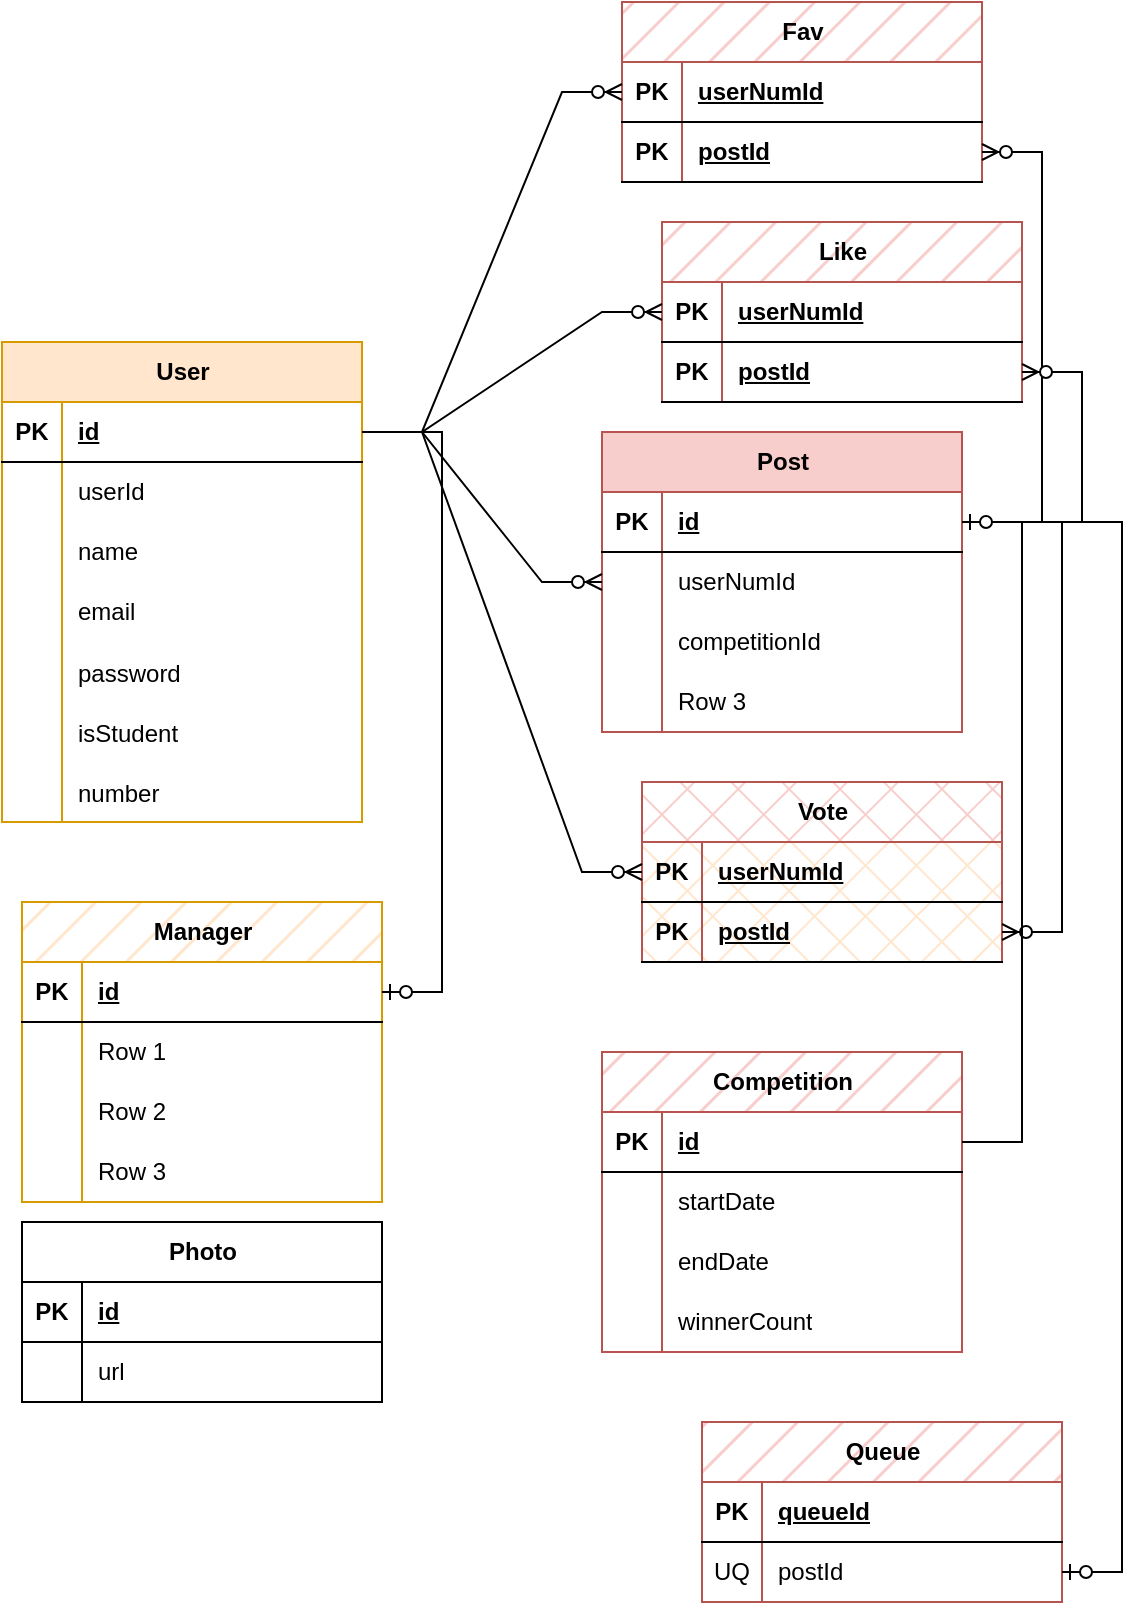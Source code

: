 <mxfile version="24.0.2" type="github">
  <diagram id="R2lEEEUBdFMjLlhIrx00" name="Page-1">
    <mxGraphModel dx="1023" dy="864" grid="1" gridSize="10" guides="1" tooltips="1" connect="1" arrows="1" fold="1" page="1" pageScale="1" pageWidth="850" pageHeight="1100" math="0" shadow="0" extFonts="Permanent Marker^https://fonts.googleapis.com/css?family=Permanent+Marker">
      <root>
        <mxCell id="0" />
        <mxCell id="1" parent="0" />
        <mxCell id="iGdFAd_d1fGhKxYzy2WY-5" value="User" style="shape=table;startSize=30;container=1;collapsible=1;childLayout=tableLayout;fixedRows=1;rowLines=0;fontStyle=1;align=center;resizeLast=1;html=1;fillColor=#ffe6cc;strokeColor=#d79b00;" vertex="1" parent="1">
          <mxGeometry x="200" y="200" width="180" height="240" as="geometry" />
        </mxCell>
        <mxCell id="iGdFAd_d1fGhKxYzy2WY-6" value="" style="shape=tableRow;horizontal=0;startSize=0;swimlaneHead=0;swimlaneBody=0;fillColor=none;collapsible=0;dropTarget=0;points=[[0,0.5],[1,0.5]];portConstraint=eastwest;top=0;left=0;right=0;bottom=1;" vertex="1" parent="iGdFAd_d1fGhKxYzy2WY-5">
          <mxGeometry y="30" width="180" height="30" as="geometry" />
        </mxCell>
        <mxCell id="iGdFAd_d1fGhKxYzy2WY-7" value="PK" style="shape=partialRectangle;connectable=0;fillColor=none;top=0;left=0;bottom=0;right=0;fontStyle=1;overflow=hidden;whiteSpace=wrap;html=1;" vertex="1" parent="iGdFAd_d1fGhKxYzy2WY-6">
          <mxGeometry width="30" height="30" as="geometry">
            <mxRectangle width="30" height="30" as="alternateBounds" />
          </mxGeometry>
        </mxCell>
        <mxCell id="iGdFAd_d1fGhKxYzy2WY-8" value="id" style="shape=partialRectangle;connectable=0;fillColor=none;top=0;left=0;bottom=0;right=0;align=left;spacingLeft=6;fontStyle=5;overflow=hidden;whiteSpace=wrap;html=1;" vertex="1" parent="iGdFAd_d1fGhKxYzy2WY-6">
          <mxGeometry x="30" width="150" height="30" as="geometry">
            <mxRectangle width="150" height="30" as="alternateBounds" />
          </mxGeometry>
        </mxCell>
        <mxCell id="iGdFAd_d1fGhKxYzy2WY-9" value="" style="shape=tableRow;horizontal=0;startSize=0;swimlaneHead=0;swimlaneBody=0;fillColor=none;collapsible=0;dropTarget=0;points=[[0,0.5],[1,0.5]];portConstraint=eastwest;top=0;left=0;right=0;bottom=0;" vertex="1" parent="iGdFAd_d1fGhKxYzy2WY-5">
          <mxGeometry y="60" width="180" height="30" as="geometry" />
        </mxCell>
        <mxCell id="iGdFAd_d1fGhKxYzy2WY-10" value="" style="shape=partialRectangle;connectable=0;fillColor=none;top=0;left=0;bottom=0;right=0;editable=1;overflow=hidden;whiteSpace=wrap;html=1;" vertex="1" parent="iGdFAd_d1fGhKxYzy2WY-9">
          <mxGeometry width="30" height="30" as="geometry">
            <mxRectangle width="30" height="30" as="alternateBounds" />
          </mxGeometry>
        </mxCell>
        <mxCell id="iGdFAd_d1fGhKxYzy2WY-11" value="userId" style="shape=partialRectangle;connectable=0;fillColor=none;top=0;left=0;bottom=0;right=0;align=left;spacingLeft=6;overflow=hidden;whiteSpace=wrap;html=1;" vertex="1" parent="iGdFAd_d1fGhKxYzy2WY-9">
          <mxGeometry x="30" width="150" height="30" as="geometry">
            <mxRectangle width="150" height="30" as="alternateBounds" />
          </mxGeometry>
        </mxCell>
        <mxCell id="iGdFAd_d1fGhKxYzy2WY-12" value="" style="shape=tableRow;horizontal=0;startSize=0;swimlaneHead=0;swimlaneBody=0;fillColor=none;collapsible=0;dropTarget=0;points=[[0,0.5],[1,0.5]];portConstraint=eastwest;top=0;left=0;right=0;bottom=0;" vertex="1" parent="iGdFAd_d1fGhKxYzy2WY-5">
          <mxGeometry y="90" width="180" height="30" as="geometry" />
        </mxCell>
        <mxCell id="iGdFAd_d1fGhKxYzy2WY-13" value="" style="shape=partialRectangle;connectable=0;fillColor=none;top=0;left=0;bottom=0;right=0;editable=1;overflow=hidden;whiteSpace=wrap;html=1;" vertex="1" parent="iGdFAd_d1fGhKxYzy2WY-12">
          <mxGeometry width="30" height="30" as="geometry">
            <mxRectangle width="30" height="30" as="alternateBounds" />
          </mxGeometry>
        </mxCell>
        <mxCell id="iGdFAd_d1fGhKxYzy2WY-14" value="name" style="shape=partialRectangle;connectable=0;fillColor=none;top=0;left=0;bottom=0;right=0;align=left;spacingLeft=6;overflow=hidden;whiteSpace=wrap;html=1;" vertex="1" parent="iGdFAd_d1fGhKxYzy2WY-12">
          <mxGeometry x="30" width="150" height="30" as="geometry">
            <mxRectangle width="150" height="30" as="alternateBounds" />
          </mxGeometry>
        </mxCell>
        <mxCell id="iGdFAd_d1fGhKxYzy2WY-15" value="" style="shape=tableRow;horizontal=0;startSize=0;swimlaneHead=0;swimlaneBody=0;fillColor=none;collapsible=0;dropTarget=0;points=[[0,0.5],[1,0.5]];portConstraint=eastwest;top=0;left=0;right=0;bottom=0;" vertex="1" parent="iGdFAd_d1fGhKxYzy2WY-5">
          <mxGeometry y="120" width="180" height="30" as="geometry" />
        </mxCell>
        <mxCell id="iGdFAd_d1fGhKxYzy2WY-16" value="" style="shape=partialRectangle;connectable=0;fillColor=none;top=0;left=0;bottom=0;right=0;editable=1;overflow=hidden;whiteSpace=wrap;html=1;" vertex="1" parent="iGdFAd_d1fGhKxYzy2WY-15">
          <mxGeometry width="30" height="30" as="geometry">
            <mxRectangle width="30" height="30" as="alternateBounds" />
          </mxGeometry>
        </mxCell>
        <mxCell id="iGdFAd_d1fGhKxYzy2WY-17" value="email" style="shape=partialRectangle;connectable=0;fillColor=none;top=0;left=0;bottom=0;right=0;align=left;spacingLeft=6;overflow=hidden;whiteSpace=wrap;html=1;" vertex="1" parent="iGdFAd_d1fGhKxYzy2WY-15">
          <mxGeometry x="30" width="150" height="30" as="geometry">
            <mxRectangle width="150" height="30" as="alternateBounds" />
          </mxGeometry>
        </mxCell>
        <mxCell id="iGdFAd_d1fGhKxYzy2WY-19" value="" style="shape=tableRow;horizontal=0;startSize=0;swimlaneHead=0;swimlaneBody=0;fillColor=none;collapsible=0;dropTarget=0;points=[[0,0.5],[1,0.5]];portConstraint=eastwest;top=0;left=0;right=0;bottom=0;" vertex="1" parent="iGdFAd_d1fGhKxYzy2WY-5">
          <mxGeometry y="150" width="180" height="30" as="geometry" />
        </mxCell>
        <mxCell id="iGdFAd_d1fGhKxYzy2WY-20" value="" style="shape=partialRectangle;connectable=0;fillColor=none;top=0;left=0;bottom=0;right=0;editable=1;overflow=hidden;" vertex="1" parent="iGdFAd_d1fGhKxYzy2WY-19">
          <mxGeometry width="30" height="30" as="geometry">
            <mxRectangle width="30" height="30" as="alternateBounds" />
          </mxGeometry>
        </mxCell>
        <mxCell id="iGdFAd_d1fGhKxYzy2WY-21" value="password" style="shape=partialRectangle;connectable=0;fillColor=none;top=0;left=0;bottom=0;right=0;align=left;spacingLeft=6;overflow=hidden;" vertex="1" parent="iGdFAd_d1fGhKxYzy2WY-19">
          <mxGeometry x="30" width="150" height="30" as="geometry">
            <mxRectangle width="150" height="30" as="alternateBounds" />
          </mxGeometry>
        </mxCell>
        <mxCell id="iGdFAd_d1fGhKxYzy2WY-25" value="" style="shape=tableRow;horizontal=0;startSize=0;swimlaneHead=0;swimlaneBody=0;fillColor=none;collapsible=0;dropTarget=0;points=[[0,0.5],[1,0.5]];portConstraint=eastwest;top=0;left=0;right=0;bottom=0;" vertex="1" parent="iGdFAd_d1fGhKxYzy2WY-5">
          <mxGeometry y="180" width="180" height="30" as="geometry" />
        </mxCell>
        <mxCell id="iGdFAd_d1fGhKxYzy2WY-26" value="" style="shape=partialRectangle;connectable=0;fillColor=none;top=0;left=0;bottom=0;right=0;editable=1;overflow=hidden;" vertex="1" parent="iGdFAd_d1fGhKxYzy2WY-25">
          <mxGeometry width="30" height="30" as="geometry">
            <mxRectangle width="30" height="30" as="alternateBounds" />
          </mxGeometry>
        </mxCell>
        <mxCell id="iGdFAd_d1fGhKxYzy2WY-27" value="isStudent" style="shape=partialRectangle;connectable=0;fillColor=none;top=0;left=0;bottom=0;right=0;align=left;spacingLeft=6;overflow=hidden;" vertex="1" parent="iGdFAd_d1fGhKxYzy2WY-25">
          <mxGeometry x="30" width="150" height="30" as="geometry">
            <mxRectangle width="150" height="30" as="alternateBounds" />
          </mxGeometry>
        </mxCell>
        <mxCell id="iGdFAd_d1fGhKxYzy2WY-28" value="" style="shape=tableRow;horizontal=0;startSize=0;swimlaneHead=0;swimlaneBody=0;fillColor=none;collapsible=0;dropTarget=0;points=[[0,0.5],[1,0.5]];portConstraint=eastwest;top=0;left=0;right=0;bottom=0;" vertex="1" parent="iGdFAd_d1fGhKxYzy2WY-5">
          <mxGeometry y="210" width="180" height="30" as="geometry" />
        </mxCell>
        <mxCell id="iGdFAd_d1fGhKxYzy2WY-29" value="" style="shape=partialRectangle;connectable=0;fillColor=none;top=0;left=0;bottom=0;right=0;editable=1;overflow=hidden;" vertex="1" parent="iGdFAd_d1fGhKxYzy2WY-28">
          <mxGeometry width="30" height="30" as="geometry">
            <mxRectangle width="30" height="30" as="alternateBounds" />
          </mxGeometry>
        </mxCell>
        <mxCell id="iGdFAd_d1fGhKxYzy2WY-30" value="number" style="shape=partialRectangle;connectable=0;fillColor=none;top=0;left=0;bottom=0;right=0;align=left;spacingLeft=6;overflow=hidden;" vertex="1" parent="iGdFAd_d1fGhKxYzy2WY-28">
          <mxGeometry x="30" width="150" height="30" as="geometry">
            <mxRectangle width="150" height="30" as="alternateBounds" />
          </mxGeometry>
        </mxCell>
        <mxCell id="iGdFAd_d1fGhKxYzy2WY-31" value="Post" style="shape=table;startSize=30;container=1;collapsible=1;childLayout=tableLayout;fixedRows=1;rowLines=0;fontStyle=1;align=center;resizeLast=1;html=1;fillColor=#f8cecc;strokeColor=#b85450;" vertex="1" parent="1">
          <mxGeometry x="500" y="245" width="180" height="150" as="geometry" />
        </mxCell>
        <mxCell id="iGdFAd_d1fGhKxYzy2WY-32" value="" style="shape=tableRow;horizontal=0;startSize=0;swimlaneHead=0;swimlaneBody=0;fillColor=none;collapsible=0;dropTarget=0;points=[[0,0.5],[1,0.5]];portConstraint=eastwest;top=0;left=0;right=0;bottom=1;" vertex="1" parent="iGdFAd_d1fGhKxYzy2WY-31">
          <mxGeometry y="30" width="180" height="30" as="geometry" />
        </mxCell>
        <mxCell id="iGdFAd_d1fGhKxYzy2WY-33" value="PK" style="shape=partialRectangle;connectable=0;fillColor=none;top=0;left=0;bottom=0;right=0;fontStyle=1;overflow=hidden;whiteSpace=wrap;html=1;" vertex="1" parent="iGdFAd_d1fGhKxYzy2WY-32">
          <mxGeometry width="30" height="30" as="geometry">
            <mxRectangle width="30" height="30" as="alternateBounds" />
          </mxGeometry>
        </mxCell>
        <mxCell id="iGdFAd_d1fGhKxYzy2WY-34" value="id" style="shape=partialRectangle;connectable=0;fillColor=none;top=0;left=0;bottom=0;right=0;align=left;spacingLeft=6;fontStyle=5;overflow=hidden;whiteSpace=wrap;html=1;" vertex="1" parent="iGdFAd_d1fGhKxYzy2WY-32">
          <mxGeometry x="30" width="150" height="30" as="geometry">
            <mxRectangle width="150" height="30" as="alternateBounds" />
          </mxGeometry>
        </mxCell>
        <mxCell id="iGdFAd_d1fGhKxYzy2WY-35" value="" style="shape=tableRow;horizontal=0;startSize=0;swimlaneHead=0;swimlaneBody=0;fillColor=none;collapsible=0;dropTarget=0;points=[[0,0.5],[1,0.5]];portConstraint=eastwest;top=0;left=0;right=0;bottom=0;" vertex="1" parent="iGdFAd_d1fGhKxYzy2WY-31">
          <mxGeometry y="60" width="180" height="30" as="geometry" />
        </mxCell>
        <mxCell id="iGdFAd_d1fGhKxYzy2WY-36" value="" style="shape=partialRectangle;connectable=0;fillColor=none;top=0;left=0;bottom=0;right=0;editable=1;overflow=hidden;whiteSpace=wrap;html=1;" vertex="1" parent="iGdFAd_d1fGhKxYzy2WY-35">
          <mxGeometry width="30" height="30" as="geometry">
            <mxRectangle width="30" height="30" as="alternateBounds" />
          </mxGeometry>
        </mxCell>
        <mxCell id="iGdFAd_d1fGhKxYzy2WY-37" value="userNumId" style="shape=partialRectangle;connectable=0;fillColor=none;top=0;left=0;bottom=0;right=0;align=left;spacingLeft=6;overflow=hidden;whiteSpace=wrap;html=1;" vertex="1" parent="iGdFAd_d1fGhKxYzy2WY-35">
          <mxGeometry x="30" width="150" height="30" as="geometry">
            <mxRectangle width="150" height="30" as="alternateBounds" />
          </mxGeometry>
        </mxCell>
        <mxCell id="iGdFAd_d1fGhKxYzy2WY-38" value="" style="shape=tableRow;horizontal=0;startSize=0;swimlaneHead=0;swimlaneBody=0;fillColor=none;collapsible=0;dropTarget=0;points=[[0,0.5],[1,0.5]];portConstraint=eastwest;top=0;left=0;right=0;bottom=0;" vertex="1" parent="iGdFAd_d1fGhKxYzy2WY-31">
          <mxGeometry y="90" width="180" height="30" as="geometry" />
        </mxCell>
        <mxCell id="iGdFAd_d1fGhKxYzy2WY-39" value="" style="shape=partialRectangle;connectable=0;fillColor=none;top=0;left=0;bottom=0;right=0;editable=1;overflow=hidden;whiteSpace=wrap;html=1;" vertex="1" parent="iGdFAd_d1fGhKxYzy2WY-38">
          <mxGeometry width="30" height="30" as="geometry">
            <mxRectangle width="30" height="30" as="alternateBounds" />
          </mxGeometry>
        </mxCell>
        <mxCell id="iGdFAd_d1fGhKxYzy2WY-40" value="competitionId" style="shape=partialRectangle;connectable=0;fillColor=none;top=0;left=0;bottom=0;right=0;align=left;spacingLeft=6;overflow=hidden;whiteSpace=wrap;html=1;" vertex="1" parent="iGdFAd_d1fGhKxYzy2WY-38">
          <mxGeometry x="30" width="150" height="30" as="geometry">
            <mxRectangle width="150" height="30" as="alternateBounds" />
          </mxGeometry>
        </mxCell>
        <mxCell id="iGdFAd_d1fGhKxYzy2WY-41" value="" style="shape=tableRow;horizontal=0;startSize=0;swimlaneHead=0;swimlaneBody=0;fillColor=none;collapsible=0;dropTarget=0;points=[[0,0.5],[1,0.5]];portConstraint=eastwest;top=0;left=0;right=0;bottom=0;" vertex="1" parent="iGdFAd_d1fGhKxYzy2WY-31">
          <mxGeometry y="120" width="180" height="30" as="geometry" />
        </mxCell>
        <mxCell id="iGdFAd_d1fGhKxYzy2WY-42" value="" style="shape=partialRectangle;connectable=0;fillColor=none;top=0;left=0;bottom=0;right=0;editable=1;overflow=hidden;whiteSpace=wrap;html=1;" vertex="1" parent="iGdFAd_d1fGhKxYzy2WY-41">
          <mxGeometry width="30" height="30" as="geometry">
            <mxRectangle width="30" height="30" as="alternateBounds" />
          </mxGeometry>
        </mxCell>
        <mxCell id="iGdFAd_d1fGhKxYzy2WY-43" value="Row 3" style="shape=partialRectangle;connectable=0;fillColor=none;top=0;left=0;bottom=0;right=0;align=left;spacingLeft=6;overflow=hidden;whiteSpace=wrap;html=1;" vertex="1" parent="iGdFAd_d1fGhKxYzy2WY-41">
          <mxGeometry x="30" width="150" height="30" as="geometry">
            <mxRectangle width="150" height="30" as="alternateBounds" />
          </mxGeometry>
        </mxCell>
        <mxCell id="iGdFAd_d1fGhKxYzy2WY-44" value="Vote" style="shape=table;startSize=30;container=1;collapsible=1;childLayout=tableLayout;fixedRows=1;rowLines=0;fontStyle=1;align=center;resizeLast=1;html=1;fillColor=#f8cecc;strokeColor=#b85450;fillStyle=cross-hatch;swimlaneFillColor=#ffe6cc;" vertex="1" parent="1">
          <mxGeometry x="520" y="420" width="180" height="90" as="geometry" />
        </mxCell>
        <mxCell id="iGdFAd_d1fGhKxYzy2WY-120" value="" style="shape=tableRow;horizontal=0;startSize=0;swimlaneHead=0;swimlaneBody=0;fillColor=none;collapsible=0;dropTarget=0;points=[[0,0.5],[1,0.5]];portConstraint=eastwest;top=0;left=0;right=0;bottom=1;" vertex="1" parent="iGdFAd_d1fGhKxYzy2WY-44">
          <mxGeometry y="30" width="180" height="30" as="geometry" />
        </mxCell>
        <mxCell id="iGdFAd_d1fGhKxYzy2WY-121" value="PK" style="shape=partialRectangle;connectable=0;fillColor=none;top=0;left=0;bottom=0;right=0;fontStyle=1;overflow=hidden;whiteSpace=wrap;html=1;" vertex="1" parent="iGdFAd_d1fGhKxYzy2WY-120">
          <mxGeometry width="30" height="30" as="geometry">
            <mxRectangle width="30" height="30" as="alternateBounds" />
          </mxGeometry>
        </mxCell>
        <mxCell id="iGdFAd_d1fGhKxYzy2WY-122" value="userNumId" style="shape=partialRectangle;connectable=0;fillColor=none;top=0;left=0;bottom=0;right=0;align=left;spacingLeft=6;fontStyle=5;overflow=hidden;whiteSpace=wrap;html=1;" vertex="1" parent="iGdFAd_d1fGhKxYzy2WY-120">
          <mxGeometry x="30" width="150" height="30" as="geometry">
            <mxRectangle width="150" height="30" as="alternateBounds" />
          </mxGeometry>
        </mxCell>
        <mxCell id="iGdFAd_d1fGhKxYzy2WY-45" value="" style="shape=tableRow;horizontal=0;startSize=0;swimlaneHead=0;swimlaneBody=0;fillColor=none;collapsible=0;dropTarget=0;points=[[0,0.5],[1,0.5]];portConstraint=eastwest;top=0;left=0;right=0;bottom=1;" vertex="1" parent="iGdFAd_d1fGhKxYzy2WY-44">
          <mxGeometry y="60" width="180" height="30" as="geometry" />
        </mxCell>
        <mxCell id="iGdFAd_d1fGhKxYzy2WY-46" value="PK" style="shape=partialRectangle;connectable=0;fillColor=none;top=0;left=0;bottom=0;right=0;fontStyle=1;overflow=hidden;whiteSpace=wrap;html=1;" vertex="1" parent="iGdFAd_d1fGhKxYzy2WY-45">
          <mxGeometry width="30" height="30" as="geometry">
            <mxRectangle width="30" height="30" as="alternateBounds" />
          </mxGeometry>
        </mxCell>
        <mxCell id="iGdFAd_d1fGhKxYzy2WY-47" value="postId" style="shape=partialRectangle;connectable=0;fillColor=none;top=0;left=0;bottom=0;right=0;align=left;spacingLeft=6;fontStyle=5;overflow=hidden;whiteSpace=wrap;html=1;" vertex="1" parent="iGdFAd_d1fGhKxYzy2WY-45">
          <mxGeometry x="30" width="150" height="30" as="geometry">
            <mxRectangle width="150" height="30" as="alternateBounds" />
          </mxGeometry>
        </mxCell>
        <mxCell id="iGdFAd_d1fGhKxYzy2WY-57" value="Manager" style="shape=table;startSize=30;container=1;collapsible=1;childLayout=tableLayout;fixedRows=1;rowLines=0;fontStyle=1;align=center;resizeLast=1;html=1;fillColor=#ffe6cc;strokeColor=#d79b00;fillStyle=hatch;" vertex="1" parent="1">
          <mxGeometry x="210" y="480" width="180" height="150" as="geometry" />
        </mxCell>
        <mxCell id="iGdFAd_d1fGhKxYzy2WY-58" value="" style="shape=tableRow;horizontal=0;startSize=0;swimlaneHead=0;swimlaneBody=0;fillColor=none;collapsible=0;dropTarget=0;points=[[0,0.5],[1,0.5]];portConstraint=eastwest;top=0;left=0;right=0;bottom=1;" vertex="1" parent="iGdFAd_d1fGhKxYzy2WY-57">
          <mxGeometry y="30" width="180" height="30" as="geometry" />
        </mxCell>
        <mxCell id="iGdFAd_d1fGhKxYzy2WY-59" value="PK" style="shape=partialRectangle;connectable=0;fillColor=none;top=0;left=0;bottom=0;right=0;fontStyle=1;overflow=hidden;whiteSpace=wrap;html=1;" vertex="1" parent="iGdFAd_d1fGhKxYzy2WY-58">
          <mxGeometry width="30" height="30" as="geometry">
            <mxRectangle width="30" height="30" as="alternateBounds" />
          </mxGeometry>
        </mxCell>
        <mxCell id="iGdFAd_d1fGhKxYzy2WY-60" value="id" style="shape=partialRectangle;connectable=0;fillColor=none;top=0;left=0;bottom=0;right=0;align=left;spacingLeft=6;fontStyle=5;overflow=hidden;whiteSpace=wrap;html=1;" vertex="1" parent="iGdFAd_d1fGhKxYzy2WY-58">
          <mxGeometry x="30" width="150" height="30" as="geometry">
            <mxRectangle width="150" height="30" as="alternateBounds" />
          </mxGeometry>
        </mxCell>
        <mxCell id="iGdFAd_d1fGhKxYzy2WY-61" value="" style="shape=tableRow;horizontal=0;startSize=0;swimlaneHead=0;swimlaneBody=0;fillColor=none;collapsible=0;dropTarget=0;points=[[0,0.5],[1,0.5]];portConstraint=eastwest;top=0;left=0;right=0;bottom=0;" vertex="1" parent="iGdFAd_d1fGhKxYzy2WY-57">
          <mxGeometry y="60" width="180" height="30" as="geometry" />
        </mxCell>
        <mxCell id="iGdFAd_d1fGhKxYzy2WY-62" value="" style="shape=partialRectangle;connectable=0;fillColor=none;top=0;left=0;bottom=0;right=0;editable=1;overflow=hidden;whiteSpace=wrap;html=1;" vertex="1" parent="iGdFAd_d1fGhKxYzy2WY-61">
          <mxGeometry width="30" height="30" as="geometry">
            <mxRectangle width="30" height="30" as="alternateBounds" />
          </mxGeometry>
        </mxCell>
        <mxCell id="iGdFAd_d1fGhKxYzy2WY-63" value="Row 1" style="shape=partialRectangle;connectable=0;fillColor=none;top=0;left=0;bottom=0;right=0;align=left;spacingLeft=6;overflow=hidden;whiteSpace=wrap;html=1;" vertex="1" parent="iGdFAd_d1fGhKxYzy2WY-61">
          <mxGeometry x="30" width="150" height="30" as="geometry">
            <mxRectangle width="150" height="30" as="alternateBounds" />
          </mxGeometry>
        </mxCell>
        <mxCell id="iGdFAd_d1fGhKxYzy2WY-64" value="" style="shape=tableRow;horizontal=0;startSize=0;swimlaneHead=0;swimlaneBody=0;fillColor=none;collapsible=0;dropTarget=0;points=[[0,0.5],[1,0.5]];portConstraint=eastwest;top=0;left=0;right=0;bottom=0;" vertex="1" parent="iGdFAd_d1fGhKxYzy2WY-57">
          <mxGeometry y="90" width="180" height="30" as="geometry" />
        </mxCell>
        <mxCell id="iGdFAd_d1fGhKxYzy2WY-65" value="" style="shape=partialRectangle;connectable=0;fillColor=none;top=0;left=0;bottom=0;right=0;editable=1;overflow=hidden;whiteSpace=wrap;html=1;" vertex="1" parent="iGdFAd_d1fGhKxYzy2WY-64">
          <mxGeometry width="30" height="30" as="geometry">
            <mxRectangle width="30" height="30" as="alternateBounds" />
          </mxGeometry>
        </mxCell>
        <mxCell id="iGdFAd_d1fGhKxYzy2WY-66" value="Row 2" style="shape=partialRectangle;connectable=0;fillColor=none;top=0;left=0;bottom=0;right=0;align=left;spacingLeft=6;overflow=hidden;whiteSpace=wrap;html=1;" vertex="1" parent="iGdFAd_d1fGhKxYzy2WY-64">
          <mxGeometry x="30" width="150" height="30" as="geometry">
            <mxRectangle width="150" height="30" as="alternateBounds" />
          </mxGeometry>
        </mxCell>
        <mxCell id="iGdFAd_d1fGhKxYzy2WY-67" value="" style="shape=tableRow;horizontal=0;startSize=0;swimlaneHead=0;swimlaneBody=0;fillColor=none;collapsible=0;dropTarget=0;points=[[0,0.5],[1,0.5]];portConstraint=eastwest;top=0;left=0;right=0;bottom=0;" vertex="1" parent="iGdFAd_d1fGhKxYzy2WY-57">
          <mxGeometry y="120" width="180" height="30" as="geometry" />
        </mxCell>
        <mxCell id="iGdFAd_d1fGhKxYzy2WY-68" value="" style="shape=partialRectangle;connectable=0;fillColor=none;top=0;left=0;bottom=0;right=0;editable=1;overflow=hidden;whiteSpace=wrap;html=1;" vertex="1" parent="iGdFAd_d1fGhKxYzy2WY-67">
          <mxGeometry width="30" height="30" as="geometry">
            <mxRectangle width="30" height="30" as="alternateBounds" />
          </mxGeometry>
        </mxCell>
        <mxCell id="iGdFAd_d1fGhKxYzy2WY-69" value="Row 3" style="shape=partialRectangle;connectable=0;fillColor=none;top=0;left=0;bottom=0;right=0;align=left;spacingLeft=6;overflow=hidden;whiteSpace=wrap;html=1;" vertex="1" parent="iGdFAd_d1fGhKxYzy2WY-67">
          <mxGeometry x="30" width="150" height="30" as="geometry">
            <mxRectangle width="150" height="30" as="alternateBounds" />
          </mxGeometry>
        </mxCell>
        <mxCell id="iGdFAd_d1fGhKxYzy2WY-70" value="" style="edgeStyle=entityRelationEdgeStyle;fontSize=12;html=1;endArrow=ERzeroToOne;endFill=1;rounded=0;" edge="1" parent="1" source="iGdFAd_d1fGhKxYzy2WY-6" target="iGdFAd_d1fGhKxYzy2WY-58">
          <mxGeometry width="100" height="100" relative="1" as="geometry">
            <mxPoint x="440" y="560" as="sourcePoint" />
            <mxPoint x="540" y="460" as="targetPoint" />
          </mxGeometry>
        </mxCell>
        <mxCell id="iGdFAd_d1fGhKxYzy2WY-71" value="" style="edgeStyle=entityRelationEdgeStyle;fontSize=12;html=1;endArrow=ERzeroToMany;endFill=1;rounded=0;" edge="1" parent="1" source="iGdFAd_d1fGhKxYzy2WY-6" target="iGdFAd_d1fGhKxYzy2WY-35">
          <mxGeometry width="100" height="100" relative="1" as="geometry">
            <mxPoint x="420" y="270" as="sourcePoint" />
            <mxPoint x="550" y="340" as="targetPoint" />
          </mxGeometry>
        </mxCell>
        <mxCell id="iGdFAd_d1fGhKxYzy2WY-72" value="Like" style="shape=table;startSize=30;container=1;collapsible=1;childLayout=tableLayout;fixedRows=1;rowLines=0;fontStyle=1;align=center;resizeLast=1;html=1;fillColor=#f8cecc;strokeColor=#b85450;fillStyle=hatch;" vertex="1" parent="1">
          <mxGeometry x="530" y="140" width="180" height="90" as="geometry" />
        </mxCell>
        <mxCell id="iGdFAd_d1fGhKxYzy2WY-85" value="" style="shape=tableRow;horizontal=0;startSize=0;swimlaneHead=0;swimlaneBody=0;fillColor=none;collapsible=0;dropTarget=0;points=[[0,0.5],[1,0.5]];portConstraint=eastwest;top=0;left=0;right=0;bottom=1;" vertex="1" parent="iGdFAd_d1fGhKxYzy2WY-72">
          <mxGeometry y="30" width="180" height="30" as="geometry" />
        </mxCell>
        <mxCell id="iGdFAd_d1fGhKxYzy2WY-86" value="PK" style="shape=partialRectangle;connectable=0;fillColor=none;top=0;left=0;bottom=0;right=0;fontStyle=1;overflow=hidden;whiteSpace=wrap;html=1;" vertex="1" parent="iGdFAd_d1fGhKxYzy2WY-85">
          <mxGeometry width="30" height="30" as="geometry">
            <mxRectangle width="30" height="30" as="alternateBounds" />
          </mxGeometry>
        </mxCell>
        <mxCell id="iGdFAd_d1fGhKxYzy2WY-87" value="userNumId" style="shape=partialRectangle;connectable=0;fillColor=none;top=0;left=0;bottom=0;right=0;align=left;spacingLeft=6;fontStyle=5;overflow=hidden;whiteSpace=wrap;html=1;" vertex="1" parent="iGdFAd_d1fGhKxYzy2WY-85">
          <mxGeometry x="30" width="150" height="30" as="geometry">
            <mxRectangle width="150" height="30" as="alternateBounds" />
          </mxGeometry>
        </mxCell>
        <mxCell id="iGdFAd_d1fGhKxYzy2WY-73" value="" style="shape=tableRow;horizontal=0;startSize=0;swimlaneHead=0;swimlaneBody=0;fillColor=none;collapsible=0;dropTarget=0;points=[[0,0.5],[1,0.5]];portConstraint=eastwest;top=0;left=0;right=0;bottom=1;" vertex="1" parent="iGdFAd_d1fGhKxYzy2WY-72">
          <mxGeometry y="60" width="180" height="30" as="geometry" />
        </mxCell>
        <mxCell id="iGdFAd_d1fGhKxYzy2WY-74" value="PK" style="shape=partialRectangle;connectable=0;fillColor=none;top=0;left=0;bottom=0;right=0;fontStyle=1;overflow=hidden;whiteSpace=wrap;html=1;" vertex="1" parent="iGdFAd_d1fGhKxYzy2WY-73">
          <mxGeometry width="30" height="30" as="geometry">
            <mxRectangle width="30" height="30" as="alternateBounds" />
          </mxGeometry>
        </mxCell>
        <mxCell id="iGdFAd_d1fGhKxYzy2WY-75" value="postId" style="shape=partialRectangle;connectable=0;fillColor=none;top=0;left=0;bottom=0;right=0;align=left;spacingLeft=6;fontStyle=5;overflow=hidden;whiteSpace=wrap;html=1;" vertex="1" parent="iGdFAd_d1fGhKxYzy2WY-73">
          <mxGeometry x="30" width="150" height="30" as="geometry">
            <mxRectangle width="150" height="30" as="alternateBounds" />
          </mxGeometry>
        </mxCell>
        <mxCell id="iGdFAd_d1fGhKxYzy2WY-92" value="Fav" style="shape=table;startSize=30;container=1;collapsible=1;childLayout=tableLayout;fixedRows=1;rowLines=0;fontStyle=1;align=center;resizeLast=1;html=1;fillColor=#f8cecc;strokeColor=#b85450;fillStyle=hatch;" vertex="1" parent="1">
          <mxGeometry x="510" y="30" width="180" height="90" as="geometry" />
        </mxCell>
        <mxCell id="iGdFAd_d1fGhKxYzy2WY-105" value="" style="shape=tableRow;horizontal=0;startSize=0;swimlaneHead=0;swimlaneBody=0;fillColor=none;collapsible=0;dropTarget=0;points=[[0,0.5],[1,0.5]];portConstraint=eastwest;top=0;left=0;right=0;bottom=1;" vertex="1" parent="iGdFAd_d1fGhKxYzy2WY-92">
          <mxGeometry y="30" width="180" height="30" as="geometry" />
        </mxCell>
        <mxCell id="iGdFAd_d1fGhKxYzy2WY-106" value="PK" style="shape=partialRectangle;connectable=0;fillColor=none;top=0;left=0;bottom=0;right=0;fontStyle=1;overflow=hidden;whiteSpace=wrap;html=1;" vertex="1" parent="iGdFAd_d1fGhKxYzy2WY-105">
          <mxGeometry width="30" height="30" as="geometry">
            <mxRectangle width="30" height="30" as="alternateBounds" />
          </mxGeometry>
        </mxCell>
        <mxCell id="iGdFAd_d1fGhKxYzy2WY-107" value="userNumId" style="shape=partialRectangle;connectable=0;fillColor=none;top=0;left=0;bottom=0;right=0;align=left;spacingLeft=6;fontStyle=5;overflow=hidden;whiteSpace=wrap;html=1;" vertex="1" parent="iGdFAd_d1fGhKxYzy2WY-105">
          <mxGeometry x="30" width="150" height="30" as="geometry">
            <mxRectangle width="150" height="30" as="alternateBounds" />
          </mxGeometry>
        </mxCell>
        <mxCell id="iGdFAd_d1fGhKxYzy2WY-93" value="" style="shape=tableRow;horizontal=0;startSize=0;swimlaneHead=0;swimlaneBody=0;fillColor=none;collapsible=0;dropTarget=0;points=[[0,0.5],[1,0.5]];portConstraint=eastwest;top=0;left=0;right=0;bottom=1;" vertex="1" parent="iGdFAd_d1fGhKxYzy2WY-92">
          <mxGeometry y="60" width="180" height="30" as="geometry" />
        </mxCell>
        <mxCell id="iGdFAd_d1fGhKxYzy2WY-94" value="PK" style="shape=partialRectangle;connectable=0;fillColor=none;top=0;left=0;bottom=0;right=0;fontStyle=1;overflow=hidden;whiteSpace=wrap;html=1;" vertex="1" parent="iGdFAd_d1fGhKxYzy2WY-93">
          <mxGeometry width="30" height="30" as="geometry">
            <mxRectangle width="30" height="30" as="alternateBounds" />
          </mxGeometry>
        </mxCell>
        <mxCell id="iGdFAd_d1fGhKxYzy2WY-95" value="postId" style="shape=partialRectangle;connectable=0;fillColor=none;top=0;left=0;bottom=0;right=0;align=left;spacingLeft=6;fontStyle=5;overflow=hidden;whiteSpace=wrap;html=1;" vertex="1" parent="iGdFAd_d1fGhKxYzy2WY-93">
          <mxGeometry x="30" width="150" height="30" as="geometry">
            <mxRectangle width="150" height="30" as="alternateBounds" />
          </mxGeometry>
        </mxCell>
        <mxCell id="iGdFAd_d1fGhKxYzy2WY-108" value="" style="edgeStyle=entityRelationEdgeStyle;fontSize=12;html=1;endArrow=ERzeroToMany;endFill=1;rounded=0;" edge="1" parent="1" source="iGdFAd_d1fGhKxYzy2WY-6" target="iGdFAd_d1fGhKxYzy2WY-105">
          <mxGeometry width="100" height="100" relative="1" as="geometry">
            <mxPoint x="440" y="370" as="sourcePoint" />
            <mxPoint x="540" y="270" as="targetPoint" />
          </mxGeometry>
        </mxCell>
        <mxCell id="iGdFAd_d1fGhKxYzy2WY-109" value="" style="edgeStyle=entityRelationEdgeStyle;fontSize=12;html=1;endArrow=ERzeroToMany;endFill=1;rounded=0;" edge="1" parent="1" source="iGdFAd_d1fGhKxYzy2WY-32" target="iGdFAd_d1fGhKxYzy2WY-93">
          <mxGeometry width="100" height="100" relative="1" as="geometry">
            <mxPoint x="440" y="370" as="sourcePoint" />
            <mxPoint x="540" y="270" as="targetPoint" />
          </mxGeometry>
        </mxCell>
        <mxCell id="iGdFAd_d1fGhKxYzy2WY-110" value="" style="edgeStyle=entityRelationEdgeStyle;fontSize=12;html=1;endArrow=ERzeroToMany;endFill=1;rounded=0;" edge="1" parent="1" target="iGdFAd_d1fGhKxYzy2WY-73">
          <mxGeometry width="100" height="100" relative="1" as="geometry">
            <mxPoint x="680" y="290" as="sourcePoint" />
            <mxPoint x="830" y="410" as="targetPoint" />
          </mxGeometry>
        </mxCell>
        <mxCell id="iGdFAd_d1fGhKxYzy2WY-111" value="" style="edgeStyle=entityRelationEdgeStyle;fontSize=12;html=1;endArrow=ERzeroToMany;endFill=1;rounded=0;" edge="1" parent="1" source="iGdFAd_d1fGhKxYzy2WY-6" target="iGdFAd_d1fGhKxYzy2WY-85">
          <mxGeometry width="100" height="100" relative="1" as="geometry">
            <mxPoint x="390" y="330" as="sourcePoint" />
            <mxPoint x="490" y="230" as="targetPoint" />
          </mxGeometry>
        </mxCell>
        <mxCell id="iGdFAd_d1fGhKxYzy2WY-118" value="" style="edgeStyle=entityRelationEdgeStyle;fontSize=12;html=1;endArrow=ERzeroToMany;endFill=1;rounded=0;" edge="1" parent="1" target="iGdFAd_d1fGhKxYzy2WY-45">
          <mxGeometry width="100" height="100" relative="1" as="geometry">
            <mxPoint x="680" y="290" as="sourcePoint" />
            <mxPoint x="680" y="495" as="targetPoint" />
          </mxGeometry>
        </mxCell>
        <mxCell id="iGdFAd_d1fGhKxYzy2WY-119" value="" style="edgeStyle=entityRelationEdgeStyle;fontSize=12;html=1;endArrow=ERzeroToMany;endFill=1;rounded=0;" edge="1" parent="1" source="iGdFAd_d1fGhKxYzy2WY-6" target="iGdFAd_d1fGhKxYzy2WY-120">
          <mxGeometry width="100" height="100" relative="1" as="geometry">
            <mxPoint x="470" y="690" as="sourcePoint" />
            <mxPoint x="460" y="495" as="targetPoint" />
          </mxGeometry>
        </mxCell>
        <mxCell id="iGdFAd_d1fGhKxYzy2WY-123" value="Photo" style="shape=table;startSize=30;container=1;collapsible=1;childLayout=tableLayout;fixedRows=1;rowLines=0;fontStyle=1;align=center;resizeLast=1;html=1;" vertex="1" parent="1">
          <mxGeometry x="210" y="640" width="180" height="90" as="geometry" />
        </mxCell>
        <mxCell id="iGdFAd_d1fGhKxYzy2WY-124" value="" style="shape=tableRow;horizontal=0;startSize=0;swimlaneHead=0;swimlaneBody=0;fillColor=none;collapsible=0;dropTarget=0;points=[[0,0.5],[1,0.5]];portConstraint=eastwest;top=0;left=0;right=0;bottom=1;" vertex="1" parent="iGdFAd_d1fGhKxYzy2WY-123">
          <mxGeometry y="30" width="180" height="30" as="geometry" />
        </mxCell>
        <mxCell id="iGdFAd_d1fGhKxYzy2WY-125" value="PK" style="shape=partialRectangle;connectable=0;fillColor=none;top=0;left=0;bottom=0;right=0;fontStyle=1;overflow=hidden;whiteSpace=wrap;html=1;" vertex="1" parent="iGdFAd_d1fGhKxYzy2WY-124">
          <mxGeometry width="30" height="30" as="geometry">
            <mxRectangle width="30" height="30" as="alternateBounds" />
          </mxGeometry>
        </mxCell>
        <mxCell id="iGdFAd_d1fGhKxYzy2WY-126" value="id" style="shape=partialRectangle;connectable=0;fillColor=none;top=0;left=0;bottom=0;right=0;align=left;spacingLeft=6;fontStyle=5;overflow=hidden;whiteSpace=wrap;html=1;" vertex="1" parent="iGdFAd_d1fGhKxYzy2WY-124">
          <mxGeometry x="30" width="150" height="30" as="geometry">
            <mxRectangle width="150" height="30" as="alternateBounds" />
          </mxGeometry>
        </mxCell>
        <mxCell id="iGdFAd_d1fGhKxYzy2WY-127" value="" style="shape=tableRow;horizontal=0;startSize=0;swimlaneHead=0;swimlaneBody=0;fillColor=none;collapsible=0;dropTarget=0;points=[[0,0.5],[1,0.5]];portConstraint=eastwest;top=0;left=0;right=0;bottom=0;" vertex="1" parent="iGdFAd_d1fGhKxYzy2WY-123">
          <mxGeometry y="60" width="180" height="30" as="geometry" />
        </mxCell>
        <mxCell id="iGdFAd_d1fGhKxYzy2WY-128" value="" style="shape=partialRectangle;connectable=0;fillColor=none;top=0;left=0;bottom=0;right=0;editable=1;overflow=hidden;whiteSpace=wrap;html=1;" vertex="1" parent="iGdFAd_d1fGhKxYzy2WY-127">
          <mxGeometry width="30" height="30" as="geometry">
            <mxRectangle width="30" height="30" as="alternateBounds" />
          </mxGeometry>
        </mxCell>
        <mxCell id="iGdFAd_d1fGhKxYzy2WY-129" value="url" style="shape=partialRectangle;connectable=0;fillColor=none;top=0;left=0;bottom=0;right=0;align=left;spacingLeft=6;overflow=hidden;whiteSpace=wrap;html=1;" vertex="1" parent="iGdFAd_d1fGhKxYzy2WY-127">
          <mxGeometry x="30" width="150" height="30" as="geometry">
            <mxRectangle width="150" height="30" as="alternateBounds" />
          </mxGeometry>
        </mxCell>
        <mxCell id="iGdFAd_d1fGhKxYzy2WY-136" value="Competition" style="shape=table;startSize=30;container=1;collapsible=1;childLayout=tableLayout;fixedRows=1;rowLines=0;fontStyle=1;align=center;resizeLast=1;html=1;fillColor=#f8cecc;strokeColor=#b85450;fillStyle=hatch;" vertex="1" parent="1">
          <mxGeometry x="500" y="555" width="180" height="150" as="geometry" />
        </mxCell>
        <mxCell id="iGdFAd_d1fGhKxYzy2WY-137" value="" style="shape=tableRow;horizontal=0;startSize=0;swimlaneHead=0;swimlaneBody=0;fillColor=none;collapsible=0;dropTarget=0;points=[[0,0.5],[1,0.5]];portConstraint=eastwest;top=0;left=0;right=0;bottom=1;" vertex="1" parent="iGdFAd_d1fGhKxYzy2WY-136">
          <mxGeometry y="30" width="180" height="30" as="geometry" />
        </mxCell>
        <mxCell id="iGdFAd_d1fGhKxYzy2WY-138" value="PK" style="shape=partialRectangle;connectable=0;fillColor=none;top=0;left=0;bottom=0;right=0;fontStyle=1;overflow=hidden;whiteSpace=wrap;html=1;" vertex="1" parent="iGdFAd_d1fGhKxYzy2WY-137">
          <mxGeometry width="30" height="30" as="geometry">
            <mxRectangle width="30" height="30" as="alternateBounds" />
          </mxGeometry>
        </mxCell>
        <mxCell id="iGdFAd_d1fGhKxYzy2WY-139" value="id" style="shape=partialRectangle;connectable=0;fillColor=none;top=0;left=0;bottom=0;right=0;align=left;spacingLeft=6;fontStyle=5;overflow=hidden;whiteSpace=wrap;html=1;" vertex="1" parent="iGdFAd_d1fGhKxYzy2WY-137">
          <mxGeometry x="30" width="150" height="30" as="geometry">
            <mxRectangle width="150" height="30" as="alternateBounds" />
          </mxGeometry>
        </mxCell>
        <mxCell id="iGdFAd_d1fGhKxYzy2WY-140" value="" style="shape=tableRow;horizontal=0;startSize=0;swimlaneHead=0;swimlaneBody=0;fillColor=none;collapsible=0;dropTarget=0;points=[[0,0.5],[1,0.5]];portConstraint=eastwest;top=0;left=0;right=0;bottom=0;" vertex="1" parent="iGdFAd_d1fGhKxYzy2WY-136">
          <mxGeometry y="60" width="180" height="30" as="geometry" />
        </mxCell>
        <mxCell id="iGdFAd_d1fGhKxYzy2WY-141" value="" style="shape=partialRectangle;connectable=0;fillColor=none;top=0;left=0;bottom=0;right=0;editable=1;overflow=hidden;whiteSpace=wrap;html=1;" vertex="1" parent="iGdFAd_d1fGhKxYzy2WY-140">
          <mxGeometry width="30" height="30" as="geometry">
            <mxRectangle width="30" height="30" as="alternateBounds" />
          </mxGeometry>
        </mxCell>
        <mxCell id="iGdFAd_d1fGhKxYzy2WY-142" value="startDate" style="shape=partialRectangle;connectable=0;fillColor=none;top=0;left=0;bottom=0;right=0;align=left;spacingLeft=6;overflow=hidden;whiteSpace=wrap;html=1;" vertex="1" parent="iGdFAd_d1fGhKxYzy2WY-140">
          <mxGeometry x="30" width="150" height="30" as="geometry">
            <mxRectangle width="150" height="30" as="alternateBounds" />
          </mxGeometry>
        </mxCell>
        <mxCell id="iGdFAd_d1fGhKxYzy2WY-143" value="" style="shape=tableRow;horizontal=0;startSize=0;swimlaneHead=0;swimlaneBody=0;fillColor=none;collapsible=0;dropTarget=0;points=[[0,0.5],[1,0.5]];portConstraint=eastwest;top=0;left=0;right=0;bottom=0;" vertex="1" parent="iGdFAd_d1fGhKxYzy2WY-136">
          <mxGeometry y="90" width="180" height="30" as="geometry" />
        </mxCell>
        <mxCell id="iGdFAd_d1fGhKxYzy2WY-144" value="" style="shape=partialRectangle;connectable=0;fillColor=none;top=0;left=0;bottom=0;right=0;editable=1;overflow=hidden;whiteSpace=wrap;html=1;" vertex="1" parent="iGdFAd_d1fGhKxYzy2WY-143">
          <mxGeometry width="30" height="30" as="geometry">
            <mxRectangle width="30" height="30" as="alternateBounds" />
          </mxGeometry>
        </mxCell>
        <mxCell id="iGdFAd_d1fGhKxYzy2WY-145" value="endDate" style="shape=partialRectangle;connectable=0;fillColor=none;top=0;left=0;bottom=0;right=0;align=left;spacingLeft=6;overflow=hidden;whiteSpace=wrap;html=1;" vertex="1" parent="iGdFAd_d1fGhKxYzy2WY-143">
          <mxGeometry x="30" width="150" height="30" as="geometry">
            <mxRectangle width="150" height="30" as="alternateBounds" />
          </mxGeometry>
        </mxCell>
        <mxCell id="iGdFAd_d1fGhKxYzy2WY-146" value="" style="shape=tableRow;horizontal=0;startSize=0;swimlaneHead=0;swimlaneBody=0;fillColor=none;collapsible=0;dropTarget=0;points=[[0,0.5],[1,0.5]];portConstraint=eastwest;top=0;left=0;right=0;bottom=0;" vertex="1" parent="iGdFAd_d1fGhKxYzy2WY-136">
          <mxGeometry y="120" width="180" height="30" as="geometry" />
        </mxCell>
        <mxCell id="iGdFAd_d1fGhKxYzy2WY-147" value="" style="shape=partialRectangle;connectable=0;fillColor=none;top=0;left=0;bottom=0;right=0;editable=1;overflow=hidden;whiteSpace=wrap;html=1;" vertex="1" parent="iGdFAd_d1fGhKxYzy2WY-146">
          <mxGeometry width="30" height="30" as="geometry">
            <mxRectangle width="30" height="30" as="alternateBounds" />
          </mxGeometry>
        </mxCell>
        <mxCell id="iGdFAd_d1fGhKxYzy2WY-148" value="winnerCount" style="shape=partialRectangle;connectable=0;fillColor=none;top=0;left=0;bottom=0;right=0;align=left;spacingLeft=6;overflow=hidden;whiteSpace=wrap;html=1;" vertex="1" parent="iGdFAd_d1fGhKxYzy2WY-146">
          <mxGeometry x="30" width="150" height="30" as="geometry">
            <mxRectangle width="150" height="30" as="alternateBounds" />
          </mxGeometry>
        </mxCell>
        <mxCell id="iGdFAd_d1fGhKxYzy2WY-149" value="Queue" style="shape=table;startSize=30;container=1;collapsible=1;childLayout=tableLayout;fixedRows=1;rowLines=0;fontStyle=1;align=center;resizeLast=1;html=1;fillColor=#f8cecc;strokeColor=#b85450;fillStyle=hatch;" vertex="1" parent="1">
          <mxGeometry x="550" y="740" width="180" height="90" as="geometry" />
        </mxCell>
        <mxCell id="iGdFAd_d1fGhKxYzy2WY-150" value="" style="shape=tableRow;horizontal=0;startSize=0;swimlaneHead=0;swimlaneBody=0;fillColor=none;collapsible=0;dropTarget=0;points=[[0,0.5],[1,0.5]];portConstraint=eastwest;top=0;left=0;right=0;bottom=1;" vertex="1" parent="iGdFAd_d1fGhKxYzy2WY-149">
          <mxGeometry y="30" width="180" height="30" as="geometry" />
        </mxCell>
        <mxCell id="iGdFAd_d1fGhKxYzy2WY-151" value="PK" style="shape=partialRectangle;connectable=0;fillColor=none;top=0;left=0;bottom=0;right=0;fontStyle=1;overflow=hidden;whiteSpace=wrap;html=1;" vertex="1" parent="iGdFAd_d1fGhKxYzy2WY-150">
          <mxGeometry width="30" height="30" as="geometry">
            <mxRectangle width="30" height="30" as="alternateBounds" />
          </mxGeometry>
        </mxCell>
        <mxCell id="iGdFAd_d1fGhKxYzy2WY-152" value="queueId" style="shape=partialRectangle;connectable=0;fillColor=none;top=0;left=0;bottom=0;right=0;align=left;spacingLeft=6;fontStyle=5;overflow=hidden;whiteSpace=wrap;html=1;" vertex="1" parent="iGdFAd_d1fGhKxYzy2WY-150">
          <mxGeometry x="30" width="150" height="30" as="geometry">
            <mxRectangle width="150" height="30" as="alternateBounds" />
          </mxGeometry>
        </mxCell>
        <mxCell id="iGdFAd_d1fGhKxYzy2WY-153" value="" style="shape=tableRow;horizontal=0;startSize=0;swimlaneHead=0;swimlaneBody=0;fillColor=none;collapsible=0;dropTarget=0;points=[[0,0.5],[1,0.5]];portConstraint=eastwest;top=0;left=0;right=0;bottom=0;" vertex="1" parent="iGdFAd_d1fGhKxYzy2WY-149">
          <mxGeometry y="60" width="180" height="30" as="geometry" />
        </mxCell>
        <mxCell id="iGdFAd_d1fGhKxYzy2WY-154" value="UQ" style="shape=partialRectangle;connectable=0;fillColor=none;top=0;left=0;bottom=0;right=0;editable=1;overflow=hidden;whiteSpace=wrap;html=1;" vertex="1" parent="iGdFAd_d1fGhKxYzy2WY-153">
          <mxGeometry width="30" height="30" as="geometry">
            <mxRectangle width="30" height="30" as="alternateBounds" />
          </mxGeometry>
        </mxCell>
        <mxCell id="iGdFAd_d1fGhKxYzy2WY-155" value="postId" style="shape=partialRectangle;connectable=0;fillColor=none;top=0;left=0;bottom=0;right=0;align=left;spacingLeft=6;overflow=hidden;whiteSpace=wrap;html=1;" vertex="1" parent="iGdFAd_d1fGhKxYzy2WY-153">
          <mxGeometry x="30" width="150" height="30" as="geometry">
            <mxRectangle width="150" height="30" as="alternateBounds" />
          </mxGeometry>
        </mxCell>
        <mxCell id="iGdFAd_d1fGhKxYzy2WY-162" value="" style="edgeStyle=entityRelationEdgeStyle;fontSize=12;html=1;endArrow=ERzeroToOne;endFill=1;rounded=0;" edge="1" parent="1" source="iGdFAd_d1fGhKxYzy2WY-32" target="iGdFAd_d1fGhKxYzy2WY-153">
          <mxGeometry width="100" height="100" relative="1" as="geometry">
            <mxPoint x="720" y="305" as="sourcePoint" />
            <mxPoint x="840" y="555" as="targetPoint" />
            <Array as="points">
              <mxPoint x="750" y="380" />
            </Array>
          </mxGeometry>
        </mxCell>
        <mxCell id="iGdFAd_d1fGhKxYzy2WY-163" value="" style="edgeStyle=entityRelationEdgeStyle;fontSize=12;html=1;endArrow=ERzeroToOne;endFill=1;rounded=0;" edge="1" parent="1" source="iGdFAd_d1fGhKxYzy2WY-137" target="iGdFAd_d1fGhKxYzy2WY-32">
          <mxGeometry width="100" height="100" relative="1" as="geometry">
            <mxPoint x="820" y="650" as="sourcePoint" />
            <mxPoint x="740" y="400" as="targetPoint" />
          </mxGeometry>
        </mxCell>
      </root>
    </mxGraphModel>
  </diagram>
</mxfile>
